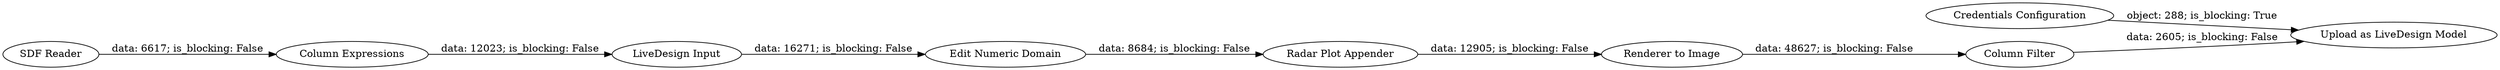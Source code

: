 digraph {
	"2726578044602772443_15262" [label="Renderer to Image"]
	"2726578044602772443_16180" [label="Edit Numeric Domain"]
	"2726578044602772443_485" [label="Upload as LiveDesign Model"]
	"2726578044602772443_15258" [label="Column Filter"]
	"2726578044602772443_16182" [label="Column Expressions"]
	"2726578044602772443_16177" [label="Radar Plot Appender"]
	"2726578044602772443_16173" [label="LiveDesign Input"]
	"2726578044602772443_21" [label="SDF Reader"]
	"2726578044602772443_15271" [label="Credentials Configuration"]
	"2726578044602772443_16177" -> "2726578044602772443_15262" [label="data: 12905; is_blocking: False"]
	"2726578044602772443_16182" -> "2726578044602772443_16173" [label="data: 12023; is_blocking: False"]
	"2726578044602772443_15271" -> "2726578044602772443_485" [label="object: 288; is_blocking: True"]
	"2726578044602772443_16173" -> "2726578044602772443_16180" [label="data: 16271; is_blocking: False"]
	"2726578044602772443_16180" -> "2726578044602772443_16177" [label="data: 8684; is_blocking: False"]
	"2726578044602772443_15258" -> "2726578044602772443_485" [label="data: 2605; is_blocking: False"]
	"2726578044602772443_15262" -> "2726578044602772443_15258" [label="data: 48627; is_blocking: False"]
	"2726578044602772443_21" -> "2726578044602772443_16182" [label="data: 6617; is_blocking: False"]
	rankdir=LR
}
